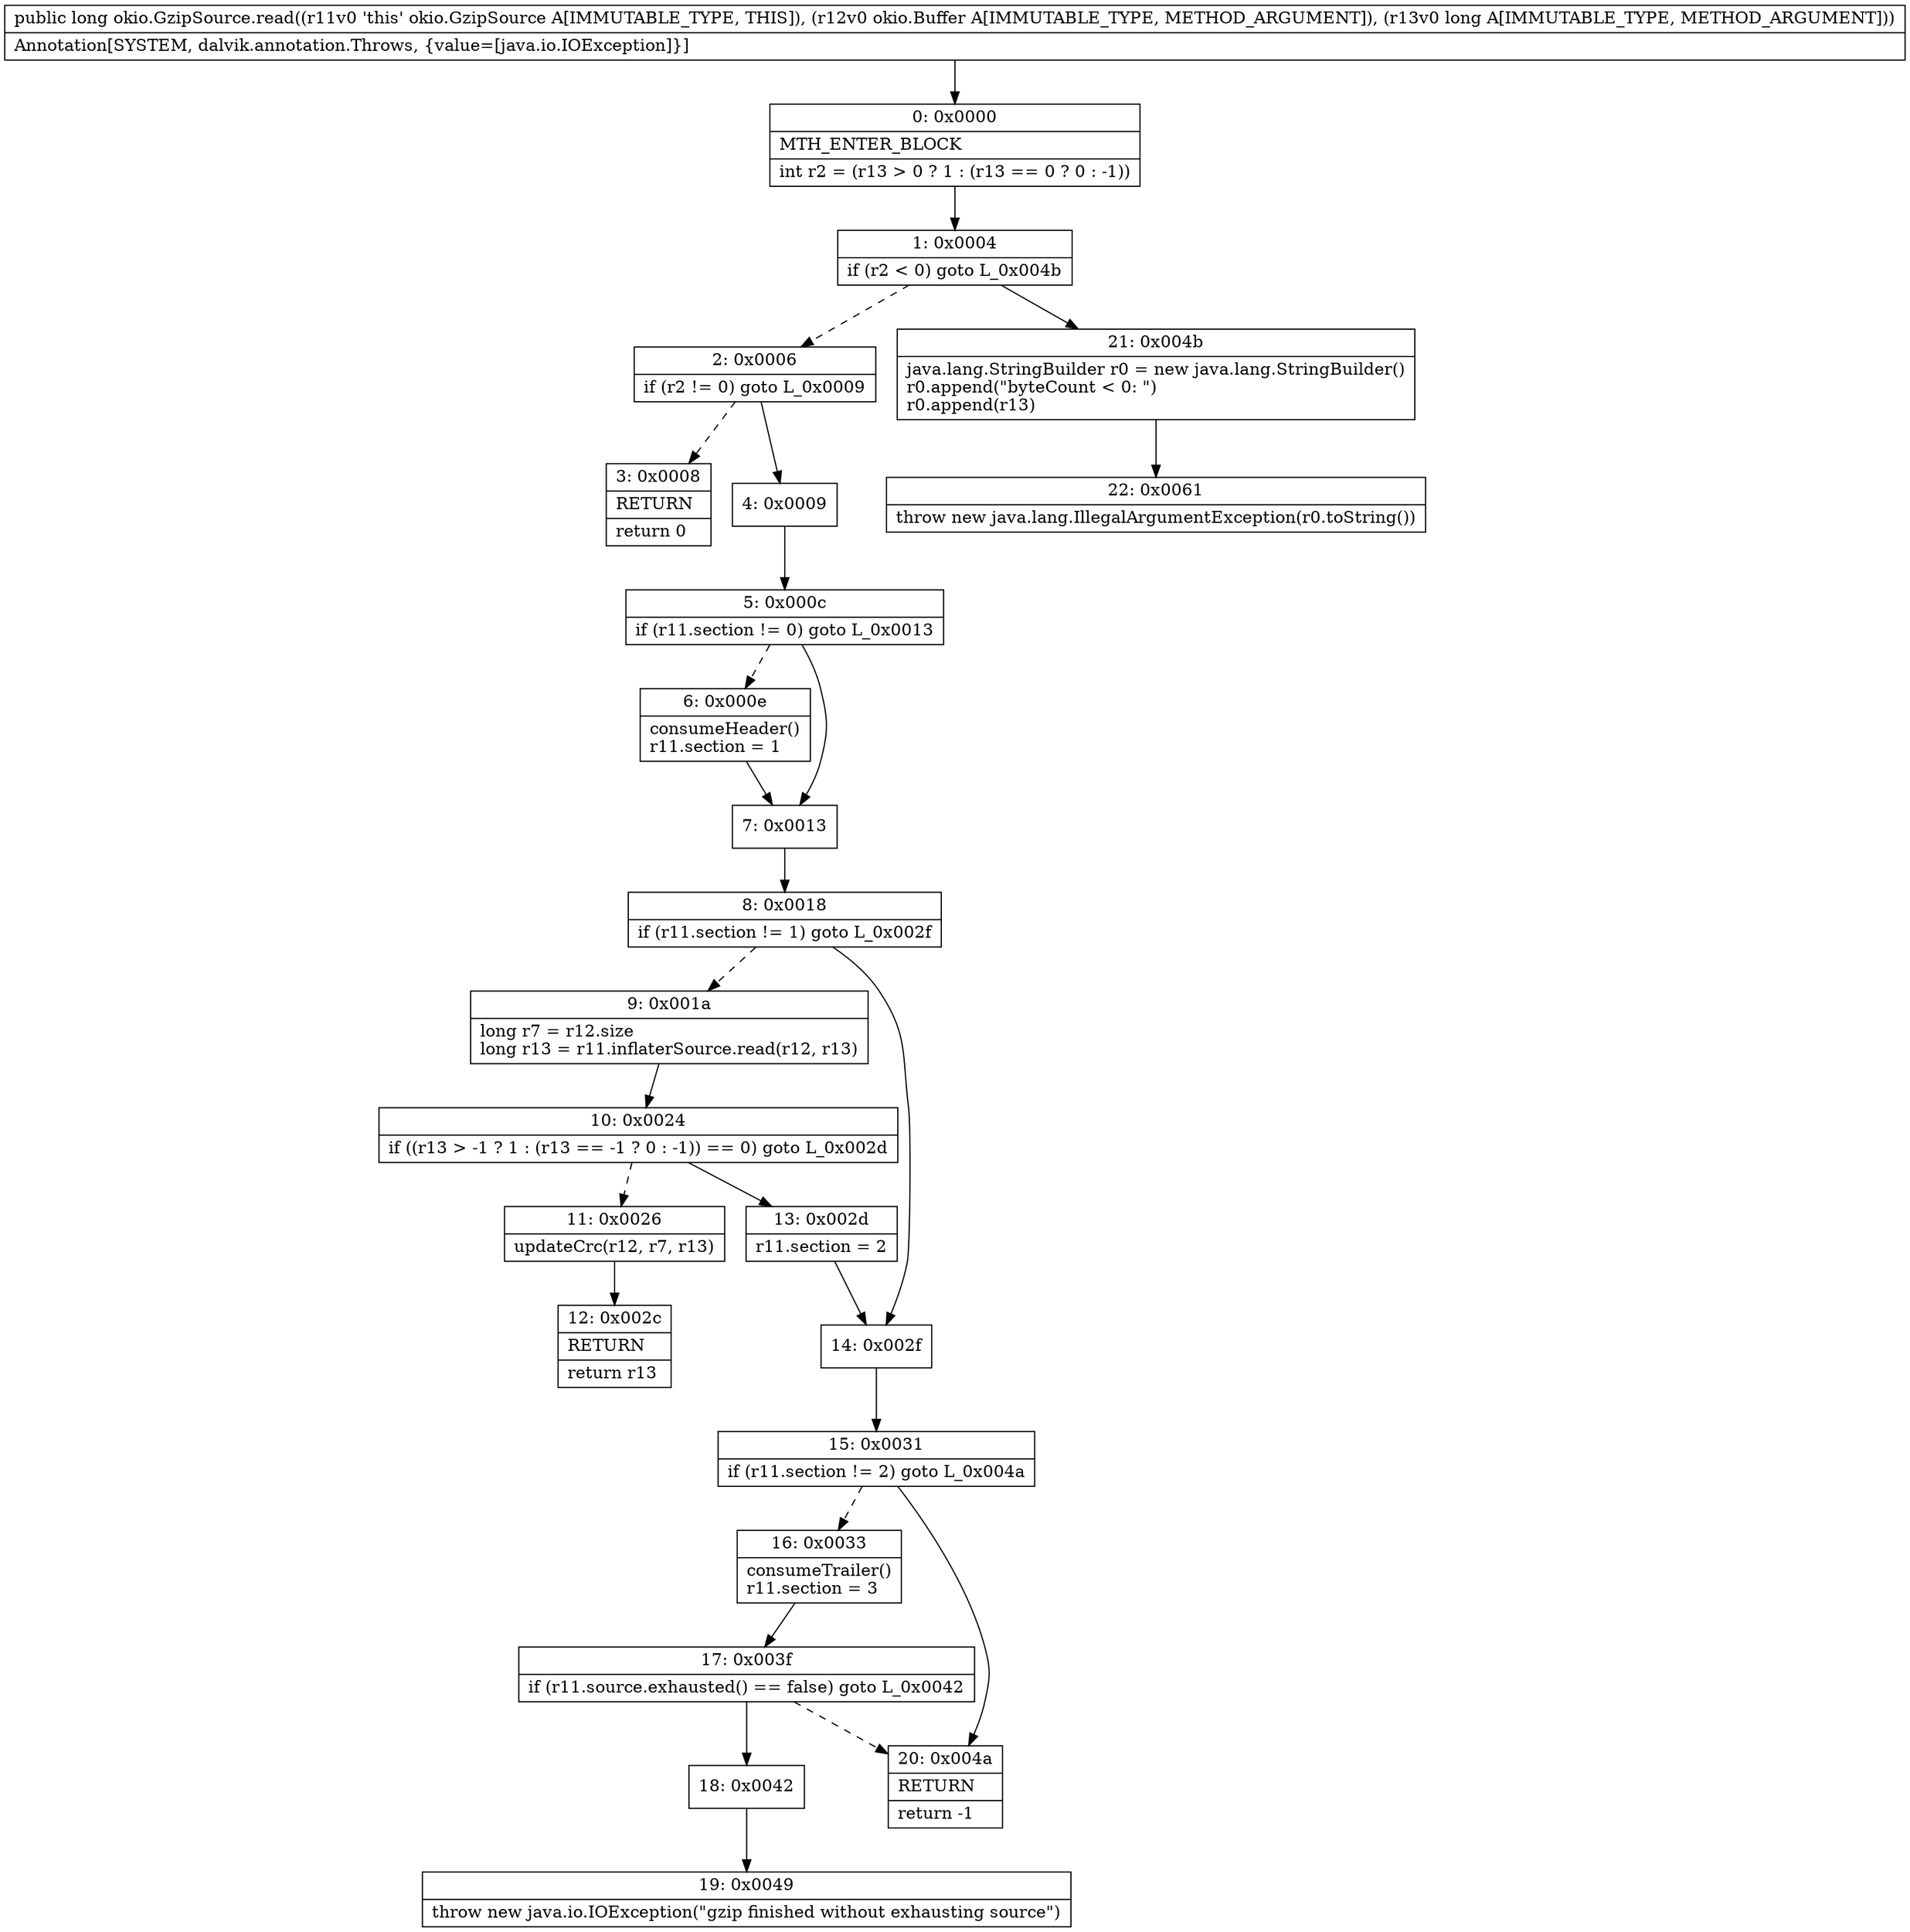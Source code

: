 digraph "CFG forokio.GzipSource.read(Lokio\/Buffer;J)J" {
Node_0 [shape=record,label="{0\:\ 0x0000|MTH_ENTER_BLOCK\l|int r2 = (r13 \> 0 ? 1 : (r13 == 0 ? 0 : \-1))\l}"];
Node_1 [shape=record,label="{1\:\ 0x0004|if (r2 \< 0) goto L_0x004b\l}"];
Node_2 [shape=record,label="{2\:\ 0x0006|if (r2 != 0) goto L_0x0009\l}"];
Node_3 [shape=record,label="{3\:\ 0x0008|RETURN\l|return 0\l}"];
Node_4 [shape=record,label="{4\:\ 0x0009}"];
Node_5 [shape=record,label="{5\:\ 0x000c|if (r11.section != 0) goto L_0x0013\l}"];
Node_6 [shape=record,label="{6\:\ 0x000e|consumeHeader()\lr11.section = 1\l}"];
Node_7 [shape=record,label="{7\:\ 0x0013}"];
Node_8 [shape=record,label="{8\:\ 0x0018|if (r11.section != 1) goto L_0x002f\l}"];
Node_9 [shape=record,label="{9\:\ 0x001a|long r7 = r12.size\llong r13 = r11.inflaterSource.read(r12, r13)\l}"];
Node_10 [shape=record,label="{10\:\ 0x0024|if ((r13 \> \-1 ? 1 : (r13 == \-1 ? 0 : \-1)) == 0) goto L_0x002d\l}"];
Node_11 [shape=record,label="{11\:\ 0x0026|updateCrc(r12, r7, r13)\l}"];
Node_12 [shape=record,label="{12\:\ 0x002c|RETURN\l|return r13\l}"];
Node_13 [shape=record,label="{13\:\ 0x002d|r11.section = 2\l}"];
Node_14 [shape=record,label="{14\:\ 0x002f}"];
Node_15 [shape=record,label="{15\:\ 0x0031|if (r11.section != 2) goto L_0x004a\l}"];
Node_16 [shape=record,label="{16\:\ 0x0033|consumeTrailer()\lr11.section = 3\l}"];
Node_17 [shape=record,label="{17\:\ 0x003f|if (r11.source.exhausted() == false) goto L_0x0042\l}"];
Node_18 [shape=record,label="{18\:\ 0x0042}"];
Node_19 [shape=record,label="{19\:\ 0x0049|throw new java.io.IOException(\"gzip finished without exhausting source\")\l}"];
Node_20 [shape=record,label="{20\:\ 0x004a|RETURN\l|return \-1\l}"];
Node_21 [shape=record,label="{21\:\ 0x004b|java.lang.StringBuilder r0 = new java.lang.StringBuilder()\lr0.append(\"byteCount \< 0: \")\lr0.append(r13)\l}"];
Node_22 [shape=record,label="{22\:\ 0x0061|throw new java.lang.IllegalArgumentException(r0.toString())\l}"];
MethodNode[shape=record,label="{public long okio.GzipSource.read((r11v0 'this' okio.GzipSource A[IMMUTABLE_TYPE, THIS]), (r12v0 okio.Buffer A[IMMUTABLE_TYPE, METHOD_ARGUMENT]), (r13v0 long A[IMMUTABLE_TYPE, METHOD_ARGUMENT]))  | Annotation[SYSTEM, dalvik.annotation.Throws, \{value=[java.io.IOException]\}]\l}"];
MethodNode -> Node_0;
Node_0 -> Node_1;
Node_1 -> Node_2[style=dashed];
Node_1 -> Node_21;
Node_2 -> Node_3[style=dashed];
Node_2 -> Node_4;
Node_4 -> Node_5;
Node_5 -> Node_6[style=dashed];
Node_5 -> Node_7;
Node_6 -> Node_7;
Node_7 -> Node_8;
Node_8 -> Node_9[style=dashed];
Node_8 -> Node_14;
Node_9 -> Node_10;
Node_10 -> Node_11[style=dashed];
Node_10 -> Node_13;
Node_11 -> Node_12;
Node_13 -> Node_14;
Node_14 -> Node_15;
Node_15 -> Node_16[style=dashed];
Node_15 -> Node_20;
Node_16 -> Node_17;
Node_17 -> Node_18;
Node_17 -> Node_20[style=dashed];
Node_18 -> Node_19;
Node_21 -> Node_22;
}

